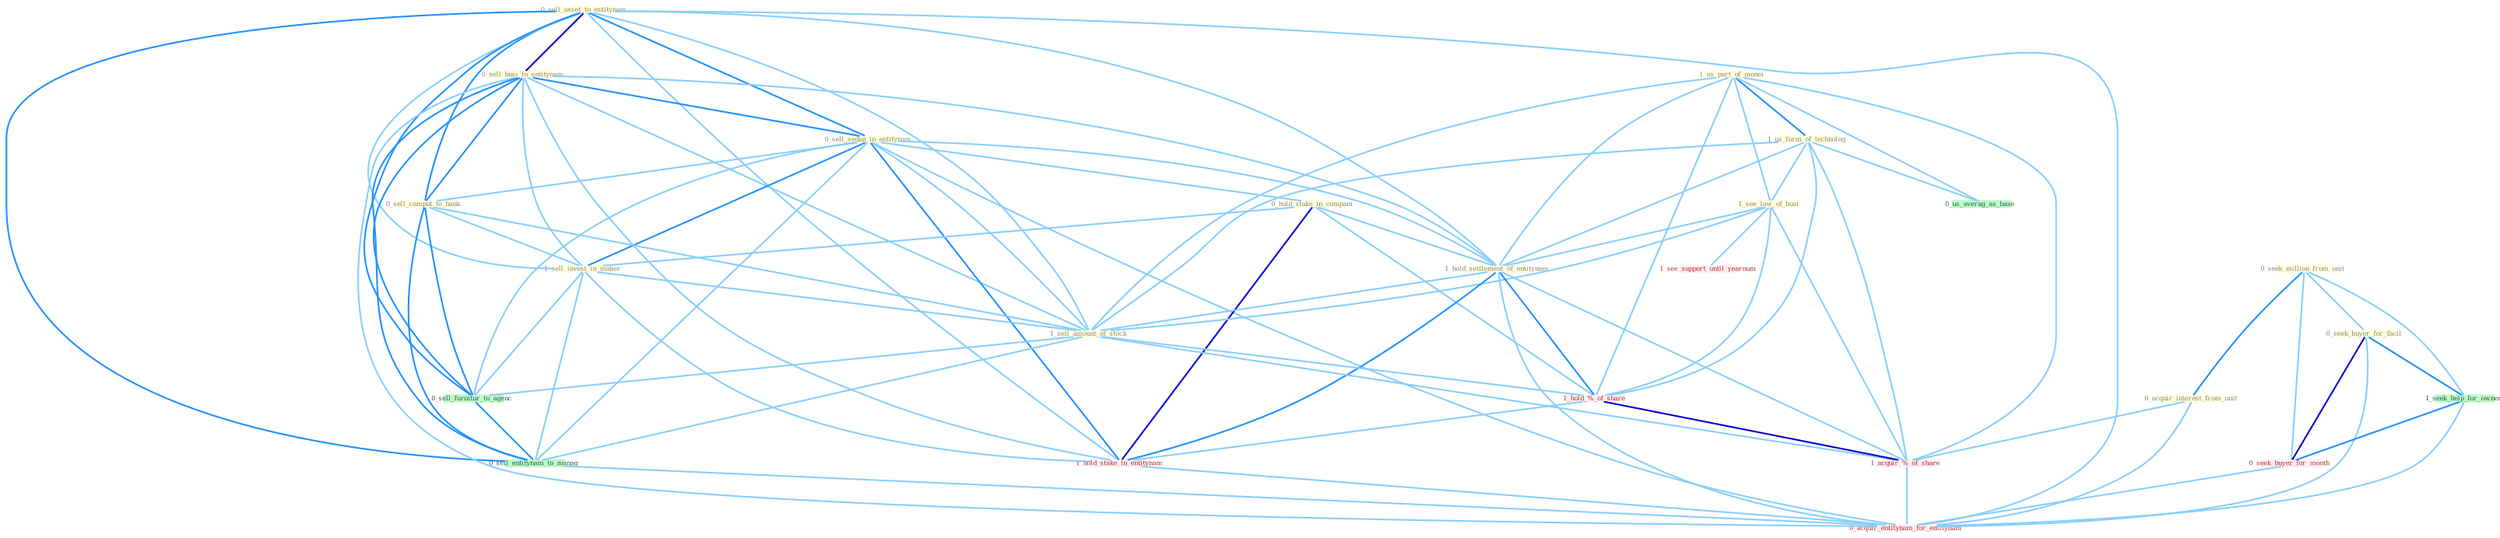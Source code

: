 Graph G{ 
    node
    [shape=polygon,style=filled,width=.5,height=.06,color="#BDFCC9",fixedsize=true,fontsize=4,
    fontcolor="#2f4f4f"];
    {node
    [color="#ffffe0", fontcolor="#8b7d6b"] "0_sell_asset_to_entitynam " "0_sell_busi_to_entitynam " "1_us_part_of_monei " "0_seek_million_from_unit " "0_sell_sedan_in_entitynam " "1_us_form_of_technolog " "0_acquir_interest_from_unit " "0_hold_stake_in_compani " "0_sell_comput_to_bank " "1_see_low_of_busi " "1_hold_settlement_of_entitynam " "0_seek_buyer_for_facil " "1_sell_invest_in_maker " "1_sell_amount_of_stock "}
{node [color="#fff0f5", fontcolor="#b22222"] "1_hold_%_of_share " "1_hold_stake_in_entitynam " "0_seek_buyer_for_month " "1_acquir_%_of_share " "1_see_support_until_yearnum " "0_acquir_entitynam_for_entitynam "}
edge [color="#B0E2FF"];

	"0_sell_asset_to_entitynam " -- "0_sell_busi_to_entitynam " [w="3", color="#0000cd" , len=0.6];
	"0_sell_asset_to_entitynam " -- "0_sell_sedan_in_entitynam " [w="2", color="#1e90ff" , len=0.8];
	"0_sell_asset_to_entitynam " -- "0_sell_comput_to_bank " [w="2", color="#1e90ff" , len=0.8];
	"0_sell_asset_to_entitynam " -- "1_hold_settlement_of_entitynam " [w="1", color="#87cefa" ];
	"0_sell_asset_to_entitynam " -- "1_sell_invest_in_maker " [w="1", color="#87cefa" ];
	"0_sell_asset_to_entitynam " -- "1_sell_amount_of_stock " [w="1", color="#87cefa" ];
	"0_sell_asset_to_entitynam " -- "1_hold_stake_in_entitynam " [w="1", color="#87cefa" ];
	"0_sell_asset_to_entitynam " -- "0_sell_furnitur_to_agenc " [w="2", color="#1e90ff" , len=0.8];
	"0_sell_asset_to_entitynam " -- "0_sell_entitynam_to_manag " [w="2", color="#1e90ff" , len=0.8];
	"0_sell_asset_to_entitynam " -- "0_acquir_entitynam_for_entitynam " [w="1", color="#87cefa" ];
	"0_sell_busi_to_entitynam " -- "0_sell_sedan_in_entitynam " [w="2", color="#1e90ff" , len=0.8];
	"0_sell_busi_to_entitynam " -- "0_sell_comput_to_bank " [w="2", color="#1e90ff" , len=0.8];
	"0_sell_busi_to_entitynam " -- "1_hold_settlement_of_entitynam " [w="1", color="#87cefa" ];
	"0_sell_busi_to_entitynam " -- "1_sell_invest_in_maker " [w="1", color="#87cefa" ];
	"0_sell_busi_to_entitynam " -- "1_sell_amount_of_stock " [w="1", color="#87cefa" ];
	"0_sell_busi_to_entitynam " -- "1_hold_stake_in_entitynam " [w="1", color="#87cefa" ];
	"0_sell_busi_to_entitynam " -- "0_sell_furnitur_to_agenc " [w="2", color="#1e90ff" , len=0.8];
	"0_sell_busi_to_entitynam " -- "0_sell_entitynam_to_manag " [w="2", color="#1e90ff" , len=0.8];
	"0_sell_busi_to_entitynam " -- "0_acquir_entitynam_for_entitynam " [w="1", color="#87cefa" ];
	"1_us_part_of_monei " -- "1_us_form_of_technolog " [w="2", color="#1e90ff" , len=0.8];
	"1_us_part_of_monei " -- "1_see_low_of_busi " [w="1", color="#87cefa" ];
	"1_us_part_of_monei " -- "1_hold_settlement_of_entitynam " [w="1", color="#87cefa" ];
	"1_us_part_of_monei " -- "1_sell_amount_of_stock " [w="1", color="#87cefa" ];
	"1_us_part_of_monei " -- "1_hold_%_of_share " [w="1", color="#87cefa" ];
	"1_us_part_of_monei " -- "1_acquir_%_of_share " [w="1", color="#87cefa" ];
	"1_us_part_of_monei " -- "0_us_averag_as_base " [w="1", color="#87cefa" ];
	"0_seek_million_from_unit " -- "0_acquir_interest_from_unit " [w="2", color="#1e90ff" , len=0.8];
	"0_seek_million_from_unit " -- "0_seek_buyer_for_facil " [w="1", color="#87cefa" ];
	"0_seek_million_from_unit " -- "1_seek_help_for_owner " [w="1", color="#87cefa" ];
	"0_seek_million_from_unit " -- "0_seek_buyer_for_month " [w="1", color="#87cefa" ];
	"0_sell_sedan_in_entitynam " -- "0_hold_stake_in_compani " [w="1", color="#87cefa" ];
	"0_sell_sedan_in_entitynam " -- "0_sell_comput_to_bank " [w="1", color="#87cefa" ];
	"0_sell_sedan_in_entitynam " -- "1_hold_settlement_of_entitynam " [w="1", color="#87cefa" ];
	"0_sell_sedan_in_entitynam " -- "1_sell_invest_in_maker " [w="2", color="#1e90ff" , len=0.8];
	"0_sell_sedan_in_entitynam " -- "1_sell_amount_of_stock " [w="1", color="#87cefa" ];
	"0_sell_sedan_in_entitynam " -- "1_hold_stake_in_entitynam " [w="2", color="#1e90ff" , len=0.8];
	"0_sell_sedan_in_entitynam " -- "0_sell_furnitur_to_agenc " [w="1", color="#87cefa" ];
	"0_sell_sedan_in_entitynam " -- "0_sell_entitynam_to_manag " [w="1", color="#87cefa" ];
	"0_sell_sedan_in_entitynam " -- "0_acquir_entitynam_for_entitynam " [w="1", color="#87cefa" ];
	"1_us_form_of_technolog " -- "1_see_low_of_busi " [w="1", color="#87cefa" ];
	"1_us_form_of_technolog " -- "1_hold_settlement_of_entitynam " [w="1", color="#87cefa" ];
	"1_us_form_of_technolog " -- "1_sell_amount_of_stock " [w="1", color="#87cefa" ];
	"1_us_form_of_technolog " -- "1_hold_%_of_share " [w="1", color="#87cefa" ];
	"1_us_form_of_technolog " -- "1_acquir_%_of_share " [w="1", color="#87cefa" ];
	"1_us_form_of_technolog " -- "0_us_averag_as_base " [w="1", color="#87cefa" ];
	"0_acquir_interest_from_unit " -- "1_acquir_%_of_share " [w="1", color="#87cefa" ];
	"0_acquir_interest_from_unit " -- "0_acquir_entitynam_for_entitynam " [w="1", color="#87cefa" ];
	"0_hold_stake_in_compani " -- "1_hold_settlement_of_entitynam " [w="1", color="#87cefa" ];
	"0_hold_stake_in_compani " -- "1_sell_invest_in_maker " [w="1", color="#87cefa" ];
	"0_hold_stake_in_compani " -- "1_hold_%_of_share " [w="1", color="#87cefa" ];
	"0_hold_stake_in_compani " -- "1_hold_stake_in_entitynam " [w="3", color="#0000cd" , len=0.6];
	"0_sell_comput_to_bank " -- "1_sell_invest_in_maker " [w="1", color="#87cefa" ];
	"0_sell_comput_to_bank " -- "1_sell_amount_of_stock " [w="1", color="#87cefa" ];
	"0_sell_comput_to_bank " -- "0_sell_furnitur_to_agenc " [w="2", color="#1e90ff" , len=0.8];
	"0_sell_comput_to_bank " -- "0_sell_entitynam_to_manag " [w="2", color="#1e90ff" , len=0.8];
	"1_see_low_of_busi " -- "1_hold_settlement_of_entitynam " [w="1", color="#87cefa" ];
	"1_see_low_of_busi " -- "1_sell_amount_of_stock " [w="1", color="#87cefa" ];
	"1_see_low_of_busi " -- "1_hold_%_of_share " [w="1", color="#87cefa" ];
	"1_see_low_of_busi " -- "1_acquir_%_of_share " [w="1", color="#87cefa" ];
	"1_see_low_of_busi " -- "1_see_support_until_yearnum " [w="1", color="#87cefa" ];
	"1_hold_settlement_of_entitynam " -- "1_sell_amount_of_stock " [w="1", color="#87cefa" ];
	"1_hold_settlement_of_entitynam " -- "1_hold_%_of_share " [w="2", color="#1e90ff" , len=0.8];
	"1_hold_settlement_of_entitynam " -- "1_hold_stake_in_entitynam " [w="2", color="#1e90ff" , len=0.8];
	"1_hold_settlement_of_entitynam " -- "1_acquir_%_of_share " [w="1", color="#87cefa" ];
	"1_hold_settlement_of_entitynam " -- "0_acquir_entitynam_for_entitynam " [w="1", color="#87cefa" ];
	"0_seek_buyer_for_facil " -- "1_seek_help_for_owner " [w="2", color="#1e90ff" , len=0.8];
	"0_seek_buyer_for_facil " -- "0_seek_buyer_for_month " [w="3", color="#0000cd" , len=0.6];
	"0_seek_buyer_for_facil " -- "0_acquir_entitynam_for_entitynam " [w="1", color="#87cefa" ];
	"1_sell_invest_in_maker " -- "1_sell_amount_of_stock " [w="1", color="#87cefa" ];
	"1_sell_invest_in_maker " -- "1_hold_stake_in_entitynam " [w="1", color="#87cefa" ];
	"1_sell_invest_in_maker " -- "0_sell_furnitur_to_agenc " [w="1", color="#87cefa" ];
	"1_sell_invest_in_maker " -- "0_sell_entitynam_to_manag " [w="1", color="#87cefa" ];
	"1_sell_amount_of_stock " -- "1_hold_%_of_share " [w="1", color="#87cefa" ];
	"1_sell_amount_of_stock " -- "1_acquir_%_of_share " [w="1", color="#87cefa" ];
	"1_sell_amount_of_stock " -- "0_sell_furnitur_to_agenc " [w="1", color="#87cefa" ];
	"1_sell_amount_of_stock " -- "0_sell_entitynam_to_manag " [w="1", color="#87cefa" ];
	"1_hold_%_of_share " -- "1_hold_stake_in_entitynam " [w="1", color="#87cefa" ];
	"1_hold_%_of_share " -- "1_acquir_%_of_share " [w="3", color="#0000cd" , len=0.6];
	"1_hold_stake_in_entitynam " -- "0_acquir_entitynam_for_entitynam " [w="1", color="#87cefa" ];
	"1_seek_help_for_owner " -- "0_seek_buyer_for_month " [w="2", color="#1e90ff" , len=0.8];
	"1_seek_help_for_owner " -- "0_acquir_entitynam_for_entitynam " [w="1", color="#87cefa" ];
	"0_seek_buyer_for_month " -- "0_acquir_entitynam_for_entitynam " [w="1", color="#87cefa" ];
	"1_acquir_%_of_share " -- "0_acquir_entitynam_for_entitynam " [w="1", color="#87cefa" ];
	"0_sell_furnitur_to_agenc " -- "0_sell_entitynam_to_manag " [w="2", color="#1e90ff" , len=0.8];
	"0_sell_entitynam_to_manag " -- "0_acquir_entitynam_for_entitynam " [w="1", color="#87cefa" ];
}